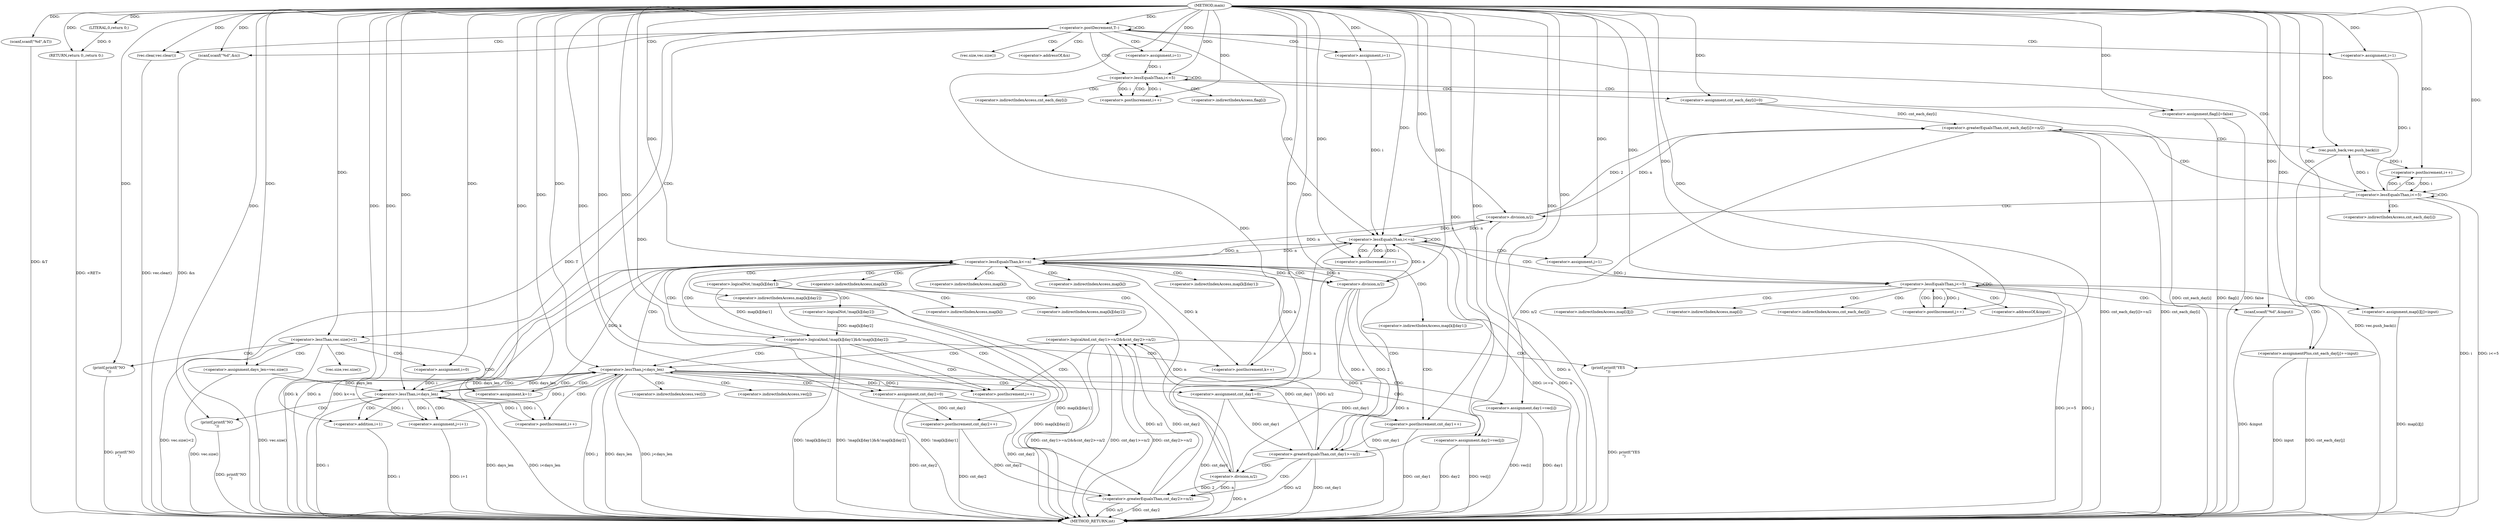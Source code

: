 digraph "main" {  
"1000101" [label = "(METHOD,main)" ]
"1000316" [label = "(METHOD_RETURN,int)" ]
"1000103" [label = "(scanf,scanf(\"%d\",&T))" ]
"1000314" [label = "(RETURN,return 0;,return 0;)" ]
"1000108" [label = "(<operator>.postDecrement,T--)" ]
"1000315" [label = "(LITERAL,0,return 0;)" ]
"1000111" [label = "(vec.clear,vec.clear())" ]
"1000133" [label = "(scanf,scanf(\"%d\",&n))" ]
"1000206" [label = "(<operator>.assignment,days_len=vec.size())" ]
"1000311" [label = "(printf,printf(\"NO\n\"))" ]
"1000114" [label = "(<operator>.assignment,i=1)" ]
"1000117" [label = "(<operator>.lessEqualsThan,i<=5)" ]
"1000120" [label = "(<operator>.postIncrement,i++)" ]
"1000139" [label = "(<operator>.assignment,i=1)" ]
"1000142" [label = "(<operator>.lessEqualsThan,i<=n)" ]
"1000145" [label = "(<operator>.postIncrement,i++)" ]
"1000178" [label = "(<operator>.assignment,i=1)" ]
"1000181" [label = "(<operator>.lessEqualsThan,i<=5)" ]
"1000184" [label = "(<operator>.postIncrement,i++)" ]
"1000198" [label = "(<operator>.lessThan,vec.size()<2)" ]
"1000211" [label = "(<operator>.assignment,i=0)" ]
"1000214" [label = "(<operator>.lessThan,i<days_len)" ]
"1000217" [label = "(<operator>.postIncrement,i++)" ]
"1000123" [label = "(<operator>.assignment,cnt_each_day[i]=0)" ]
"1000128" [label = "(<operator>.assignment,flag[i]=false)" ]
"1000202" [label = "(printf,printf(\"NO\n\"))" ]
"1000221" [label = "(<operator>.assignment,j=i+1)" ]
"1000226" [label = "(<operator>.lessThan,j<days_len)" ]
"1000229" [label = "(<operator>.postIncrement,j++)" ]
"1000150" [label = "(<operator>.assignment,j=1)" ]
"1000153" [label = "(<operator>.lessEqualsThan,j<=5)" ]
"1000156" [label = "(<operator>.postIncrement,j++)" ]
"1000188" [label = "(<operator>.greaterEqualsThan,cnt_each_day[i]>=n/2)" ]
"1000195" [label = "(vec.push_back,vec.push_back(i))" ]
"1000233" [label = "(<operator>.assignment,day1=vec[i])" ]
"1000239" [label = "(<operator>.assignment,day2=vec[j])" ]
"1000245" [label = "(<operator>.assignment,cnt_day1=0)" ]
"1000249" [label = "(<operator>.assignment,cnt_day2=0)" ]
"1000160" [label = "(scanf,scanf(\"%d\",&input))" ]
"1000164" [label = "(<operator>.assignment,map[i][j]=input)" ]
"1000171" [label = "(<operator>.assignmentPlus,cnt_each_day[j]+=input)" ]
"1000223" [label = "(<operator>.addition,i+1)" ]
"1000254" [label = "(<operator>.assignment,k=1)" ]
"1000257" [label = "(<operator>.lessEqualsThan,k<=n)" ]
"1000260" [label = "(<operator>.postIncrement,k++)" ]
"1000295" [label = "(<operator>.logicalAnd,cnt_day1>=n/2&&cnt_day2>=n/2)" ]
"1000192" [label = "(<operator>.division,n/2)" ]
"1000307" [label = "(printf,printf(\"YES\n\"))" ]
"1000269" [label = "(<operator>.postIncrement,cnt_day1++)" ]
"1000277" [label = "(<operator>.postIncrement,cnt_day2++)" ]
"1000280" [label = "(<operator>.logicalAnd,!map[k][day1]&&!map[k][day2])" ]
"1000296" [label = "(<operator>.greaterEqualsThan,cnt_day1>=n/2)" ]
"1000301" [label = "(<operator>.greaterEqualsThan,cnt_day2>=n/2)" ]
"1000298" [label = "(<operator>.division,n/2)" ]
"1000303" [label = "(<operator>.division,n/2)" ]
"1000281" [label = "(<operator>.logicalNot,!map[k][day1])" ]
"1000287" [label = "(<operator>.logicalNot,!map[k][day2])" ]
"1000135" [label = "(<operator>.addressOf,&n)" ]
"1000208" [label = "(vec.size,vec.size())" ]
"1000199" [label = "(vec.size,vec.size())" ]
"1000124" [label = "(<operator>.indirectIndexAccess,cnt_each_day[i])" ]
"1000129" [label = "(<operator>.indirectIndexAccess,flag[i])" ]
"1000189" [label = "(<operator>.indirectIndexAccess,cnt_each_day[i])" ]
"1000235" [label = "(<operator>.indirectIndexAccess,vec[i])" ]
"1000241" [label = "(<operator>.indirectIndexAccess,vec[j])" ]
"1000162" [label = "(<operator>.addressOf,&input)" ]
"1000165" [label = "(<operator>.indirectIndexAccess,map[i][j])" ]
"1000172" [label = "(<operator>.indirectIndexAccess,cnt_each_day[j])" ]
"1000166" [label = "(<operator>.indirectIndexAccess,map[i])" ]
"1000264" [label = "(<operator>.indirectIndexAccess,map[k][day1])" ]
"1000272" [label = "(<operator>.indirectIndexAccess,map[k][day2])" ]
"1000265" [label = "(<operator>.indirectIndexAccess,map[k])" ]
"1000273" [label = "(<operator>.indirectIndexAccess,map[k])" ]
"1000282" [label = "(<operator>.indirectIndexAccess,map[k][day1])" ]
"1000288" [label = "(<operator>.indirectIndexAccess,map[k][day2])" ]
"1000283" [label = "(<operator>.indirectIndexAccess,map[k])" ]
"1000289" [label = "(<operator>.indirectIndexAccess,map[k])" ]
  "1000314" -> "1000316"  [ label = "DDG: <RET>"] 
  "1000103" -> "1000316"  [ label = "DDG: &T"] 
  "1000108" -> "1000316"  [ label = "DDG: T"] 
  "1000111" -> "1000316"  [ label = "DDG: vec.clear()"] 
  "1000133" -> "1000316"  [ label = "DDG: &n"] 
  "1000142" -> "1000316"  [ label = "DDG: n"] 
  "1000142" -> "1000316"  [ label = "DDG: i<=n"] 
  "1000181" -> "1000316"  [ label = "DDG: i"] 
  "1000181" -> "1000316"  [ label = "DDG: i<=5"] 
  "1000198" -> "1000316"  [ label = "DDG: vec.size()"] 
  "1000198" -> "1000316"  [ label = "DDG: vec.size()<2"] 
  "1000206" -> "1000316"  [ label = "DDG: vec.size()"] 
  "1000214" -> "1000316"  [ label = "DDG: i"] 
  "1000214" -> "1000316"  [ label = "DDG: days_len"] 
  "1000214" -> "1000316"  [ label = "DDG: i<days_len"] 
  "1000311" -> "1000316"  [ label = "DDG: printf(\"NO\n\")"] 
  "1000223" -> "1000316"  [ label = "DDG: i"] 
  "1000221" -> "1000316"  [ label = "DDG: i+1"] 
  "1000226" -> "1000316"  [ label = "DDG: j"] 
  "1000226" -> "1000316"  [ label = "DDG: days_len"] 
  "1000226" -> "1000316"  [ label = "DDG: j<days_len"] 
  "1000233" -> "1000316"  [ label = "DDG: day1"] 
  "1000233" -> "1000316"  [ label = "DDG: vec[i]"] 
  "1000239" -> "1000316"  [ label = "DDG: day2"] 
  "1000239" -> "1000316"  [ label = "DDG: vec[j]"] 
  "1000245" -> "1000316"  [ label = "DDG: cnt_day1"] 
  "1000249" -> "1000316"  [ label = "DDG: cnt_day2"] 
  "1000257" -> "1000316"  [ label = "DDG: k"] 
  "1000257" -> "1000316"  [ label = "DDG: n"] 
  "1000257" -> "1000316"  [ label = "DDG: k<=n"] 
  "1000296" -> "1000316"  [ label = "DDG: cnt_day1"] 
  "1000298" -> "1000316"  [ label = "DDG: n"] 
  "1000296" -> "1000316"  [ label = "DDG: n/2"] 
  "1000295" -> "1000316"  [ label = "DDG: cnt_day1>=n/2"] 
  "1000301" -> "1000316"  [ label = "DDG: cnt_day2"] 
  "1000303" -> "1000316"  [ label = "DDG: n"] 
  "1000301" -> "1000316"  [ label = "DDG: n/2"] 
  "1000295" -> "1000316"  [ label = "DDG: cnt_day2>=n/2"] 
  "1000295" -> "1000316"  [ label = "DDG: cnt_day1>=n/2&&cnt_day2>=n/2"] 
  "1000307" -> "1000316"  [ label = "DDG: printf(\"YES\n\")"] 
  "1000269" -> "1000316"  [ label = "DDG: cnt_day1"] 
  "1000277" -> "1000316"  [ label = "DDG: cnt_day2"] 
  "1000281" -> "1000316"  [ label = "DDG: map[k][day1]"] 
  "1000280" -> "1000316"  [ label = "DDG: !map[k][day1]"] 
  "1000287" -> "1000316"  [ label = "DDG: map[k][day2]"] 
  "1000280" -> "1000316"  [ label = "DDG: !map[k][day2]"] 
  "1000280" -> "1000316"  [ label = "DDG: !map[k][day1]&&!map[k][day2]"] 
  "1000202" -> "1000316"  [ label = "DDG: printf(\"NO\n\")"] 
  "1000188" -> "1000316"  [ label = "DDG: cnt_each_day[i]"] 
  "1000192" -> "1000316"  [ label = "DDG: n"] 
  "1000188" -> "1000316"  [ label = "DDG: n/2"] 
  "1000188" -> "1000316"  [ label = "DDG: cnt_each_day[i]>=n/2"] 
  "1000195" -> "1000316"  [ label = "DDG: vec.push_back(i)"] 
  "1000153" -> "1000316"  [ label = "DDG: j"] 
  "1000153" -> "1000316"  [ label = "DDG: j<=5"] 
  "1000160" -> "1000316"  [ label = "DDG: &input"] 
  "1000164" -> "1000316"  [ label = "DDG: map[i][j]"] 
  "1000171" -> "1000316"  [ label = "DDG: cnt_each_day[j]"] 
  "1000171" -> "1000316"  [ label = "DDG: input"] 
  "1000123" -> "1000316"  [ label = "DDG: cnt_each_day[i]"] 
  "1000128" -> "1000316"  [ label = "DDG: flag[i]"] 
  "1000128" -> "1000316"  [ label = "DDG: false"] 
  "1000101" -> "1000103"  [ label = "DDG: "] 
  "1000315" -> "1000314"  [ label = "DDG: 0"] 
  "1000101" -> "1000314"  [ label = "DDG: "] 
  "1000101" -> "1000315"  [ label = "DDG: "] 
  "1000101" -> "1000108"  [ label = "DDG: "] 
  "1000101" -> "1000111"  [ label = "DDG: "] 
  "1000101" -> "1000133"  [ label = "DDG: "] 
  "1000101" -> "1000206"  [ label = "DDG: "] 
  "1000101" -> "1000114"  [ label = "DDG: "] 
  "1000101" -> "1000139"  [ label = "DDG: "] 
  "1000101" -> "1000178"  [ label = "DDG: "] 
  "1000101" -> "1000211"  [ label = "DDG: "] 
  "1000101" -> "1000311"  [ label = "DDG: "] 
  "1000114" -> "1000117"  [ label = "DDG: i"] 
  "1000120" -> "1000117"  [ label = "DDG: i"] 
  "1000101" -> "1000117"  [ label = "DDG: "] 
  "1000117" -> "1000120"  [ label = "DDG: i"] 
  "1000101" -> "1000120"  [ label = "DDG: "] 
  "1000101" -> "1000123"  [ label = "DDG: "] 
  "1000101" -> "1000128"  [ label = "DDG: "] 
  "1000139" -> "1000142"  [ label = "DDG: i"] 
  "1000145" -> "1000142"  [ label = "DDG: i"] 
  "1000101" -> "1000142"  [ label = "DDG: "] 
  "1000257" -> "1000142"  [ label = "DDG: n"] 
  "1000298" -> "1000142"  [ label = "DDG: n"] 
  "1000303" -> "1000142"  [ label = "DDG: n"] 
  "1000192" -> "1000142"  [ label = "DDG: n"] 
  "1000142" -> "1000145"  [ label = "DDG: i"] 
  "1000101" -> "1000145"  [ label = "DDG: "] 
  "1000178" -> "1000181"  [ label = "DDG: i"] 
  "1000184" -> "1000181"  [ label = "DDG: i"] 
  "1000101" -> "1000181"  [ label = "DDG: "] 
  "1000181" -> "1000184"  [ label = "DDG: i"] 
  "1000195" -> "1000184"  [ label = "DDG: i"] 
  "1000101" -> "1000184"  [ label = "DDG: "] 
  "1000101" -> "1000198"  [ label = "DDG: "] 
  "1000211" -> "1000214"  [ label = "DDG: i"] 
  "1000217" -> "1000214"  [ label = "DDG: i"] 
  "1000101" -> "1000214"  [ label = "DDG: "] 
  "1000206" -> "1000214"  [ label = "DDG: days_len"] 
  "1000226" -> "1000214"  [ label = "DDG: days_len"] 
  "1000101" -> "1000217"  [ label = "DDG: "] 
  "1000214" -> "1000217"  [ label = "DDG: i"] 
  "1000101" -> "1000221"  [ label = "DDG: "] 
  "1000214" -> "1000221"  [ label = "DDG: i"] 
  "1000101" -> "1000150"  [ label = "DDG: "] 
  "1000101" -> "1000202"  [ label = "DDG: "] 
  "1000221" -> "1000226"  [ label = "DDG: j"] 
  "1000229" -> "1000226"  [ label = "DDG: j"] 
  "1000101" -> "1000226"  [ label = "DDG: "] 
  "1000214" -> "1000226"  [ label = "DDG: days_len"] 
  "1000226" -> "1000229"  [ label = "DDG: j"] 
  "1000101" -> "1000229"  [ label = "DDG: "] 
  "1000101" -> "1000245"  [ label = "DDG: "] 
  "1000101" -> "1000249"  [ label = "DDG: "] 
  "1000150" -> "1000153"  [ label = "DDG: j"] 
  "1000156" -> "1000153"  [ label = "DDG: j"] 
  "1000101" -> "1000153"  [ label = "DDG: "] 
  "1000153" -> "1000156"  [ label = "DDG: j"] 
  "1000101" -> "1000156"  [ label = "DDG: "] 
  "1000101" -> "1000160"  [ label = "DDG: "] 
  "1000101" -> "1000164"  [ label = "DDG: "] 
  "1000101" -> "1000171"  [ label = "DDG: "] 
  "1000123" -> "1000188"  [ label = "DDG: cnt_each_day[i]"] 
  "1000192" -> "1000188"  [ label = "DDG: n"] 
  "1000192" -> "1000188"  [ label = "DDG: 2"] 
  "1000181" -> "1000195"  [ label = "DDG: i"] 
  "1000101" -> "1000195"  [ label = "DDG: "] 
  "1000214" -> "1000223"  [ label = "DDG: i"] 
  "1000101" -> "1000223"  [ label = "DDG: "] 
  "1000101" -> "1000233"  [ label = "DDG: "] 
  "1000101" -> "1000239"  [ label = "DDG: "] 
  "1000101" -> "1000254"  [ label = "DDG: "] 
  "1000142" -> "1000192"  [ label = "DDG: n"] 
  "1000101" -> "1000192"  [ label = "DDG: "] 
  "1000254" -> "1000257"  [ label = "DDG: k"] 
  "1000260" -> "1000257"  [ label = "DDG: k"] 
  "1000101" -> "1000257"  [ label = "DDG: "] 
  "1000142" -> "1000257"  [ label = "DDG: n"] 
  "1000298" -> "1000257"  [ label = "DDG: n"] 
  "1000303" -> "1000257"  [ label = "DDG: n"] 
  "1000192" -> "1000257"  [ label = "DDG: n"] 
  "1000257" -> "1000260"  [ label = "DDG: k"] 
  "1000101" -> "1000260"  [ label = "DDG: "] 
  "1000296" -> "1000295"  [ label = "DDG: cnt_day1"] 
  "1000296" -> "1000295"  [ label = "DDG: n/2"] 
  "1000301" -> "1000295"  [ label = "DDG: n/2"] 
  "1000301" -> "1000295"  [ label = "DDG: cnt_day2"] 
  "1000245" -> "1000296"  [ label = "DDG: cnt_day1"] 
  "1000269" -> "1000296"  [ label = "DDG: cnt_day1"] 
  "1000101" -> "1000296"  [ label = "DDG: "] 
  "1000298" -> "1000296"  [ label = "DDG: 2"] 
  "1000298" -> "1000296"  [ label = "DDG: n"] 
  "1000249" -> "1000301"  [ label = "DDG: cnt_day2"] 
  "1000277" -> "1000301"  [ label = "DDG: cnt_day2"] 
  "1000101" -> "1000301"  [ label = "DDG: "] 
  "1000303" -> "1000301"  [ label = "DDG: 2"] 
  "1000303" -> "1000301"  [ label = "DDG: n"] 
  "1000101" -> "1000307"  [ label = "DDG: "] 
  "1000245" -> "1000269"  [ label = "DDG: cnt_day1"] 
  "1000101" -> "1000269"  [ label = "DDG: "] 
  "1000249" -> "1000277"  [ label = "DDG: cnt_day2"] 
  "1000101" -> "1000277"  [ label = "DDG: "] 
  "1000281" -> "1000280"  [ label = "DDG: map[k][day1]"] 
  "1000287" -> "1000280"  [ label = "DDG: map[k][day2]"] 
  "1000257" -> "1000298"  [ label = "DDG: n"] 
  "1000101" -> "1000298"  [ label = "DDG: "] 
  "1000298" -> "1000303"  [ label = "DDG: n"] 
  "1000101" -> "1000303"  [ label = "DDG: "] 
  "1000108" -> "1000117"  [ label = "CDG: "] 
  "1000108" -> "1000142"  [ label = "CDG: "] 
  "1000108" -> "1000199"  [ label = "CDG: "] 
  "1000108" -> "1000139"  [ label = "CDG: "] 
  "1000108" -> "1000114"  [ label = "CDG: "] 
  "1000108" -> "1000133"  [ label = "CDG: "] 
  "1000108" -> "1000198"  [ label = "CDG: "] 
  "1000108" -> "1000135"  [ label = "CDG: "] 
  "1000108" -> "1000178"  [ label = "CDG: "] 
  "1000108" -> "1000111"  [ label = "CDG: "] 
  "1000108" -> "1000108"  [ label = "CDG: "] 
  "1000108" -> "1000181"  [ label = "CDG: "] 
  "1000117" -> "1000117"  [ label = "CDG: "] 
  "1000117" -> "1000128"  [ label = "CDG: "] 
  "1000117" -> "1000120"  [ label = "CDG: "] 
  "1000117" -> "1000123"  [ label = "CDG: "] 
  "1000117" -> "1000129"  [ label = "CDG: "] 
  "1000117" -> "1000124"  [ label = "CDG: "] 
  "1000142" -> "1000142"  [ label = "CDG: "] 
  "1000142" -> "1000150"  [ label = "CDG: "] 
  "1000142" -> "1000145"  [ label = "CDG: "] 
  "1000142" -> "1000153"  [ label = "CDG: "] 
  "1000181" -> "1000188"  [ label = "CDG: "] 
  "1000181" -> "1000192"  [ label = "CDG: "] 
  "1000181" -> "1000189"  [ label = "CDG: "] 
  "1000181" -> "1000184"  [ label = "CDG: "] 
  "1000181" -> "1000181"  [ label = "CDG: "] 
  "1000198" -> "1000211"  [ label = "CDG: "] 
  "1000198" -> "1000208"  [ label = "CDG: "] 
  "1000198" -> "1000206"  [ label = "CDG: "] 
  "1000198" -> "1000214"  [ label = "CDG: "] 
  "1000198" -> "1000202"  [ label = "CDG: "] 
  "1000214" -> "1000221"  [ label = "CDG: "] 
  "1000214" -> "1000311"  [ label = "CDG: "] 
  "1000214" -> "1000226"  [ label = "CDG: "] 
  "1000214" -> "1000223"  [ label = "CDG: "] 
  "1000226" -> "1000233"  [ label = "CDG: "] 
  "1000226" -> "1000254"  [ label = "CDG: "] 
  "1000226" -> "1000235"  [ label = "CDG: "] 
  "1000226" -> "1000214"  [ label = "CDG: "] 
  "1000226" -> "1000217"  [ label = "CDG: "] 
  "1000226" -> "1000245"  [ label = "CDG: "] 
  "1000226" -> "1000239"  [ label = "CDG: "] 
  "1000226" -> "1000249"  [ label = "CDG: "] 
  "1000226" -> "1000257"  [ label = "CDG: "] 
  "1000226" -> "1000241"  [ label = "CDG: "] 
  "1000153" -> "1000164"  [ label = "CDG: "] 
  "1000153" -> "1000156"  [ label = "CDG: "] 
  "1000153" -> "1000166"  [ label = "CDG: "] 
  "1000153" -> "1000165"  [ label = "CDG: "] 
  "1000153" -> "1000160"  [ label = "CDG: "] 
  "1000153" -> "1000153"  [ label = "CDG: "] 
  "1000153" -> "1000172"  [ label = "CDG: "] 
  "1000153" -> "1000171"  [ label = "CDG: "] 
  "1000153" -> "1000162"  [ label = "CDG: "] 
  "1000188" -> "1000195"  [ label = "CDG: "] 
  "1000257" -> "1000298"  [ label = "CDG: "] 
  "1000257" -> "1000281"  [ label = "CDG: "] 
  "1000257" -> "1000282"  [ label = "CDG: "] 
  "1000257" -> "1000273"  [ label = "CDG: "] 
  "1000257" -> "1000295"  [ label = "CDG: "] 
  "1000257" -> "1000265"  [ label = "CDG: "] 
  "1000257" -> "1000283"  [ label = "CDG: "] 
  "1000257" -> "1000272"  [ label = "CDG: "] 
  "1000257" -> "1000296"  [ label = "CDG: "] 
  "1000257" -> "1000280"  [ label = "CDG: "] 
  "1000257" -> "1000264"  [ label = "CDG: "] 
  "1000295" -> "1000226"  [ label = "CDG: "] 
  "1000295" -> "1000307"  [ label = "CDG: "] 
  "1000295" -> "1000229"  [ label = "CDG: "] 
  "1000296" -> "1000303"  [ label = "CDG: "] 
  "1000296" -> "1000301"  [ label = "CDG: "] 
  "1000264" -> "1000269"  [ label = "CDG: "] 
  "1000272" -> "1000277"  [ label = "CDG: "] 
  "1000280" -> "1000260"  [ label = "CDG: "] 
  "1000280" -> "1000226"  [ label = "CDG: "] 
  "1000280" -> "1000229"  [ label = "CDG: "] 
  "1000280" -> "1000257"  [ label = "CDG: "] 
  "1000281" -> "1000289"  [ label = "CDG: "] 
  "1000281" -> "1000288"  [ label = "CDG: "] 
  "1000281" -> "1000287"  [ label = "CDG: "] 
}
